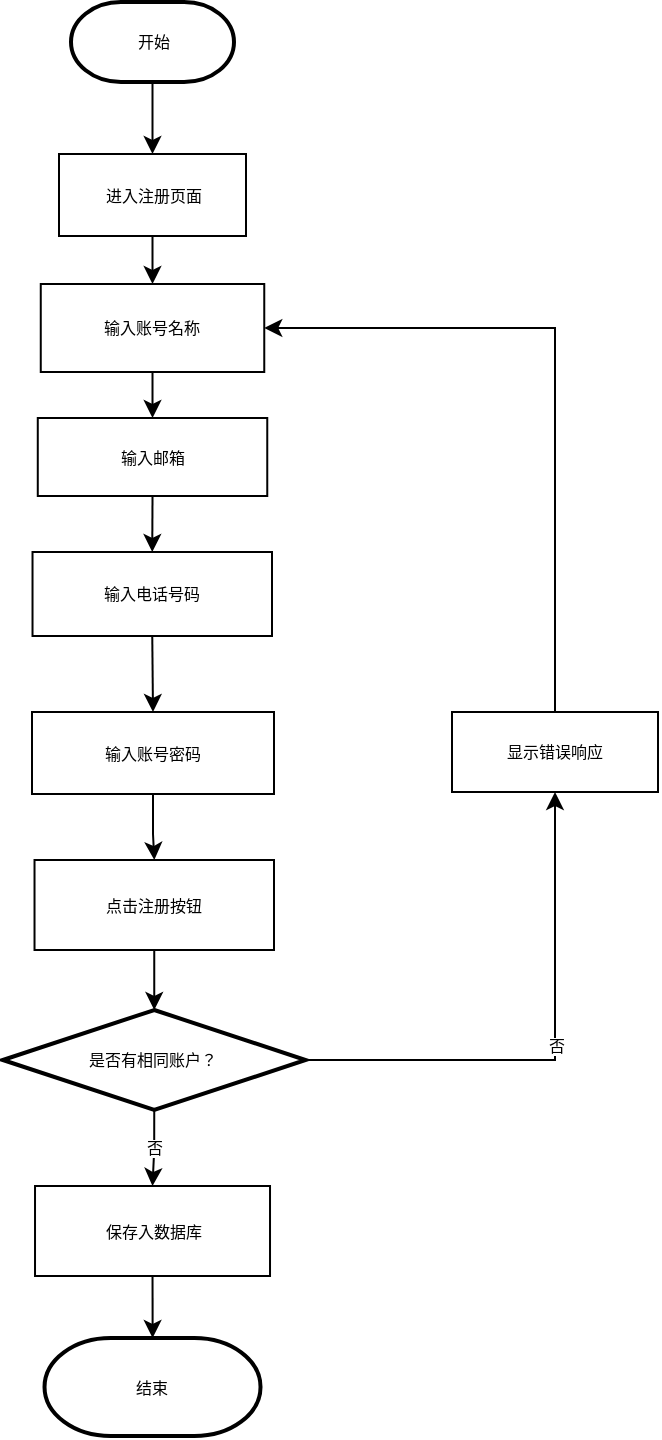 <mxfile version="21.3.7" type="github">
  <diagram name="第 1 页" id="ObLICPQM8UUsBLb88kxZ">
    <mxGraphModel dx="2641" dy="-721" grid="0" gridSize="10" guides="1" tooltips="1" connect="1" arrows="1" fold="1" page="1" pageScale="1" pageWidth="827" pageHeight="1169" math="0" shadow="0">
      <root>
        <mxCell id="0" />
        <mxCell id="1" parent="0" />
        <mxCell id="4LLwtitQ2hKkHDhcLw_t-1" style="edgeStyle=orthogonalEdgeStyle;rounded=0;orthogonalLoop=1;jettySize=auto;html=1;exitX=0.5;exitY=1;exitDx=0;exitDy=0;exitPerimeter=0;entryX=0.5;entryY=0;entryDx=0;entryDy=0;" parent="1" source="4LLwtitQ2hKkHDhcLw_t-2" target="4LLwtitQ2hKkHDhcLw_t-4" edge="1">
          <mxGeometry relative="1" as="geometry" />
        </mxCell>
        <mxCell id="4LLwtitQ2hKkHDhcLw_t-2" value="开始" style="strokeWidth=2;html=1;shape=mxgraph.flowchart.terminator;whiteSpace=wrap;fontSize=8;" parent="1" vertex="1">
          <mxGeometry x="-1314.5" y="1240" width="81.5" height="40" as="geometry" />
        </mxCell>
        <mxCell id="4LLwtitQ2hKkHDhcLw_t-3" style="edgeStyle=orthogonalEdgeStyle;rounded=0;orthogonalLoop=1;jettySize=auto;html=1;exitX=0.5;exitY=1;exitDx=0;exitDy=0;entryX=0.5;entryY=0;entryDx=0;entryDy=0;" parent="1" source="4LLwtitQ2hKkHDhcLw_t-4" target="4LLwtitQ2hKkHDhcLw_t-6" edge="1">
          <mxGeometry relative="1" as="geometry" />
        </mxCell>
        <mxCell id="4LLwtitQ2hKkHDhcLw_t-4" value="进入注册页面" style="rounded=0;whiteSpace=wrap;html=1;fontSize=8;" parent="1" vertex="1">
          <mxGeometry x="-1320.5" y="1316" width="93.5" height="41" as="geometry" />
        </mxCell>
        <mxCell id="4LLwtitQ2hKkHDhcLw_t-5" style="edgeStyle=orthogonalEdgeStyle;rounded=0;orthogonalLoop=1;jettySize=auto;html=1;exitX=0.5;exitY=1;exitDx=0;exitDy=0;entryX=0.5;entryY=0;entryDx=0;entryDy=0;" parent="1" source="4LLwtitQ2hKkHDhcLw_t-6" target="4LLwtitQ2hKkHDhcLw_t-8" edge="1">
          <mxGeometry relative="1" as="geometry" />
        </mxCell>
        <mxCell id="4LLwtitQ2hKkHDhcLw_t-6" value="输入账号名称" style="rounded=0;whiteSpace=wrap;html=1;fontSize=8;" parent="1" vertex="1">
          <mxGeometry x="-1329.62" y="1381" width="111.75" height="44" as="geometry" />
        </mxCell>
        <mxCell id="4LLwtitQ2hKkHDhcLw_t-7" style="edgeStyle=orthogonalEdgeStyle;rounded=0;orthogonalLoop=1;jettySize=auto;html=1;exitX=0.5;exitY=1;exitDx=0;exitDy=0;entryX=0.5;entryY=0;entryDx=0;entryDy=0;" parent="1" source="4LLwtitQ2hKkHDhcLw_t-8" target="4LLwtitQ2hKkHDhcLw_t-10" edge="1">
          <mxGeometry relative="1" as="geometry" />
        </mxCell>
        <mxCell id="4LLwtitQ2hKkHDhcLw_t-8" value="输入邮箱" style="rounded=0;whiteSpace=wrap;html=1;fontSize=8;" parent="1" vertex="1">
          <mxGeometry x="-1331.11" y="1448" width="114.74" height="39" as="geometry" />
        </mxCell>
        <mxCell id="4LLwtitQ2hKkHDhcLw_t-9" style="edgeStyle=orthogonalEdgeStyle;rounded=0;orthogonalLoop=1;jettySize=auto;html=1;exitX=0.5;exitY=1;exitDx=0;exitDy=0;entryX=0.5;entryY=0;entryDx=0;entryDy=0;" parent="1" source="4LLwtitQ2hKkHDhcLw_t-10" target="4LLwtitQ2hKkHDhcLw_t-12" edge="1">
          <mxGeometry relative="1" as="geometry" />
        </mxCell>
        <mxCell id="4LLwtitQ2hKkHDhcLw_t-10" value="输入电话号码" style="rounded=0;whiteSpace=wrap;html=1;fontSize=8;" parent="1" vertex="1">
          <mxGeometry x="-1333.74" y="1515" width="119.74" height="42" as="geometry" />
        </mxCell>
        <mxCell id="Fis5ftB15ug2NjMGNvc--2" style="edgeStyle=orthogonalEdgeStyle;rounded=0;orthogonalLoop=1;jettySize=auto;html=1;exitX=0.5;exitY=1;exitDx=0;exitDy=0;" edge="1" parent="1" source="4LLwtitQ2hKkHDhcLw_t-12" target="Fis5ftB15ug2NjMGNvc--1">
          <mxGeometry relative="1" as="geometry" />
        </mxCell>
        <mxCell id="4LLwtitQ2hKkHDhcLw_t-12" value="输入账号密码" style="rounded=0;whiteSpace=wrap;html=1;fontSize=8;" parent="1" vertex="1">
          <mxGeometry x="-1334" y="1595" width="121" height="41" as="geometry" />
        </mxCell>
        <mxCell id="Fis5ftB15ug2NjMGNvc--10" style="edgeStyle=orthogonalEdgeStyle;rounded=0;orthogonalLoop=1;jettySize=auto;html=1;exitX=0.5;exitY=1;exitDx=0;exitDy=0;" edge="1" parent="1" source="4LLwtitQ2hKkHDhcLw_t-13" target="Fis5ftB15ug2NjMGNvc--9">
          <mxGeometry relative="1" as="geometry" />
        </mxCell>
        <mxCell id="4LLwtitQ2hKkHDhcLw_t-13" value="保存入数据库" style="rounded=0;whiteSpace=wrap;html=1;fontSize=8;" parent="1" vertex="1">
          <mxGeometry x="-1332.49" y="1832" width="117.5" height="45" as="geometry" />
        </mxCell>
        <mxCell id="4LLwtitQ2hKkHDhcLw_t-14" value="否" style="edgeStyle=orthogonalEdgeStyle;rounded=0;orthogonalLoop=1;jettySize=auto;html=1;exitX=0.5;exitY=1;exitDx=0;exitDy=0;exitPerimeter=0;fontSize=8;" parent="1" source="4LLwtitQ2hKkHDhcLw_t-16" target="4LLwtitQ2hKkHDhcLw_t-13" edge="1">
          <mxGeometry relative="1" as="geometry" />
        </mxCell>
        <mxCell id="Fis5ftB15ug2NjMGNvc--6" value="否" style="edgeStyle=orthogonalEdgeStyle;rounded=0;orthogonalLoop=1;jettySize=auto;html=1;exitX=1;exitY=0.5;exitDx=0;exitDy=0;exitPerimeter=0;entryX=0.5;entryY=1;entryDx=0;entryDy=0;fontSize=8;" edge="1" parent="1" source="4LLwtitQ2hKkHDhcLw_t-16" target="Fis5ftB15ug2NjMGNvc--5">
          <mxGeometry x="0.018" relative="1" as="geometry">
            <mxPoint as="offset" />
          </mxGeometry>
        </mxCell>
        <mxCell id="4LLwtitQ2hKkHDhcLw_t-16" value="&lt;font style=&quot;font-size: 8px;&quot;&gt;是否有相同账户？&lt;/font&gt;" style="strokeWidth=2;html=1;shape=mxgraph.flowchart.decision;whiteSpace=wrap;fontSize=8;" parent="1" vertex="1">
          <mxGeometry x="-1348.56" y="1744" width="151.37" height="50" as="geometry" />
        </mxCell>
        <mxCell id="Fis5ftB15ug2NjMGNvc--3" style="edgeStyle=orthogonalEdgeStyle;rounded=0;orthogonalLoop=1;jettySize=auto;html=1;exitX=0.5;exitY=1;exitDx=0;exitDy=0;entryX=0.5;entryY=0;entryDx=0;entryDy=0;entryPerimeter=0;" edge="1" parent="1" source="Fis5ftB15ug2NjMGNvc--1" target="4LLwtitQ2hKkHDhcLw_t-16">
          <mxGeometry relative="1" as="geometry" />
        </mxCell>
        <mxCell id="Fis5ftB15ug2NjMGNvc--1" value="点击注册按钮" style="rounded=0;whiteSpace=wrap;html=1;fontSize=8;" vertex="1" parent="1">
          <mxGeometry x="-1332.74" y="1669" width="119.74" height="45" as="geometry" />
        </mxCell>
        <mxCell id="Fis5ftB15ug2NjMGNvc--8" style="edgeStyle=orthogonalEdgeStyle;rounded=0;orthogonalLoop=1;jettySize=auto;html=1;exitX=0.5;exitY=0;exitDx=0;exitDy=0;entryX=1;entryY=0.5;entryDx=0;entryDy=0;" edge="1" parent="1" source="Fis5ftB15ug2NjMGNvc--5" target="4LLwtitQ2hKkHDhcLw_t-6">
          <mxGeometry relative="1" as="geometry" />
        </mxCell>
        <mxCell id="Fis5ftB15ug2NjMGNvc--5" value="显示错误响应" style="rounded=0;whiteSpace=wrap;html=1;fontSize=8;" vertex="1" parent="1">
          <mxGeometry x="-1124" y="1595" width="103" height="40" as="geometry" />
        </mxCell>
        <mxCell id="Fis5ftB15ug2NjMGNvc--9" value="结束" style="strokeWidth=2;html=1;shape=mxgraph.flowchart.terminator;whiteSpace=wrap;fontSize=8;" vertex="1" parent="1">
          <mxGeometry x="-1327.74" y="1908" width="108" height="49" as="geometry" />
        </mxCell>
      </root>
    </mxGraphModel>
  </diagram>
</mxfile>
